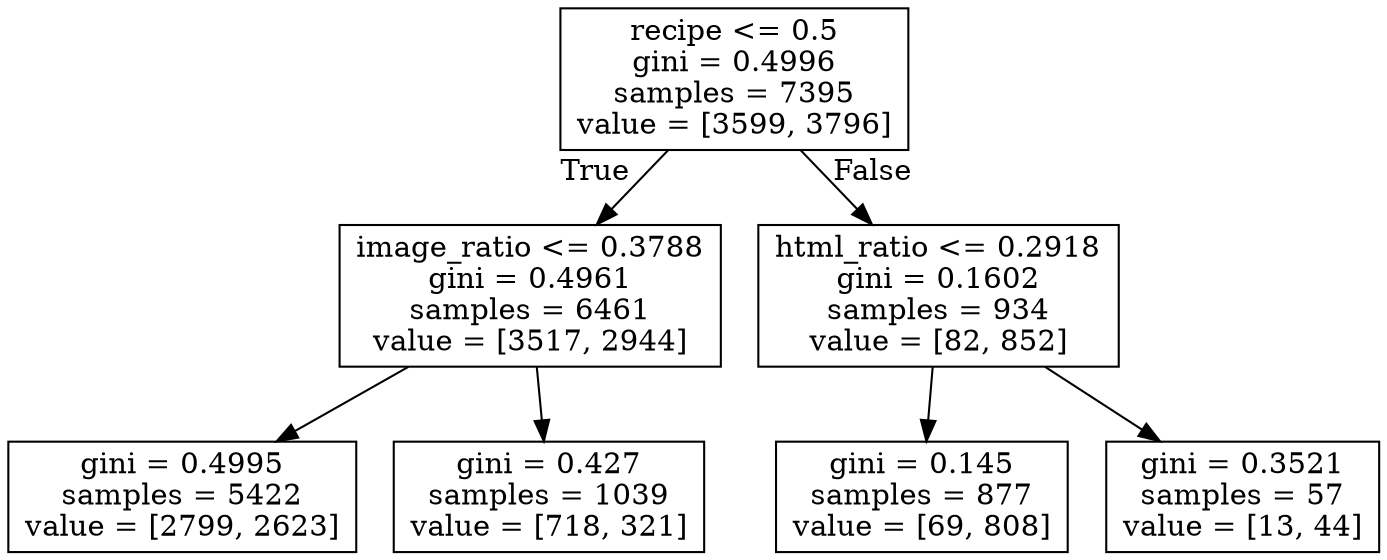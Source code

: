 digraph Tree {
node [shape=box] ;
0 [label="recipe <= 0.5\ngini = 0.4996\nsamples = 7395\nvalue = [3599, 3796]"] ;
1 [label="image_ratio <= 0.3788\ngini = 0.4961\nsamples = 6461\nvalue = [3517, 2944]"] ;
0 -> 1 [labeldistance=2.5, labelangle=45, headlabel="True"] ;
2 [label="gini = 0.4995\nsamples = 5422\nvalue = [2799, 2623]"] ;
1 -> 2 ;
3 [label="gini = 0.427\nsamples = 1039\nvalue = [718, 321]"] ;
1 -> 3 ;
4 [label="html_ratio <= 0.2918\ngini = 0.1602\nsamples = 934\nvalue = [82, 852]"] ;
0 -> 4 [labeldistance=2.5, labelangle=-45, headlabel="False"] ;
5 [label="gini = 0.145\nsamples = 877\nvalue = [69, 808]"] ;
4 -> 5 ;
6 [label="gini = 0.3521\nsamples = 57\nvalue = [13, 44]"] ;
4 -> 6 ;
}